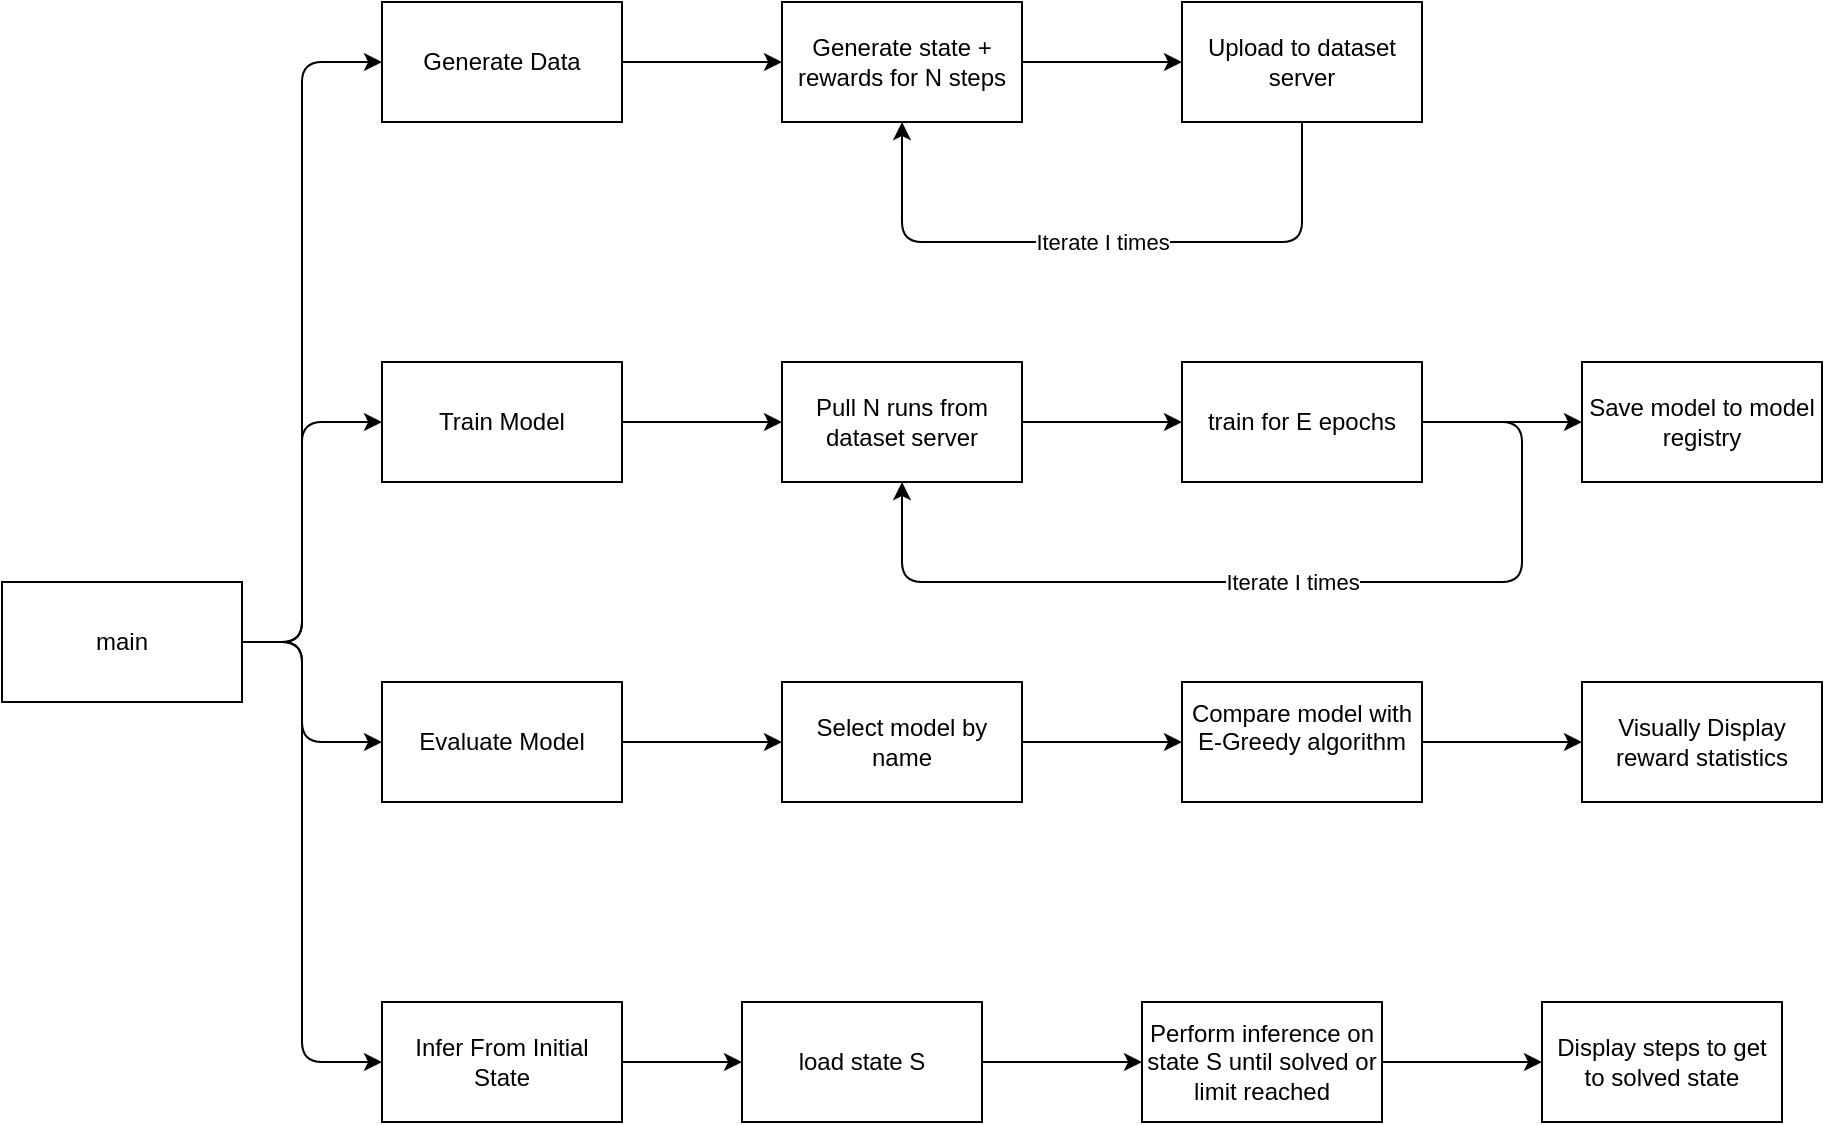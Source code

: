 <mxfile>
    <diagram id="gijX4j3WCehrdiI4il7w" name="Page-1">
        <mxGraphModel dx="1259" dy="1787" grid="1" gridSize="10" guides="1" tooltips="1" connect="1" arrows="1" fold="1" page="1" pageScale="1" pageWidth="850" pageHeight="1100" math="0" shadow="0">
            <root>
                <mxCell id="0"/>
                <mxCell id="1" parent="0"/>
                <mxCell id="7" style="edgeStyle=none;html=1;entryX=0;entryY=0.5;entryDx=0;entryDy=0;" edge="1" parent="1" source="2" target="3">
                    <mxGeometry relative="1" as="geometry">
                        <Array as="points">
                            <mxPoint x="160" y="310"/>
                            <mxPoint x="160" y="120"/>
                            <mxPoint x="160" y="20"/>
                        </Array>
                    </mxGeometry>
                </mxCell>
                <mxCell id="8" style="edgeStyle=none;html=1;exitX=1;exitY=0.5;exitDx=0;exitDy=0;entryX=0;entryY=0.5;entryDx=0;entryDy=0;" edge="1" parent="1" source="2" target="4">
                    <mxGeometry relative="1" as="geometry">
                        <Array as="points">
                            <mxPoint x="160" y="310"/>
                            <mxPoint x="160" y="240"/>
                            <mxPoint x="160" y="200"/>
                        </Array>
                    </mxGeometry>
                </mxCell>
                <mxCell id="17" style="edgeStyle=none;html=1;exitX=1;exitY=0.5;exitDx=0;exitDy=0;entryX=0;entryY=0.5;entryDx=0;entryDy=0;" edge="1" parent="1" source="2" target="6">
                    <mxGeometry relative="1" as="geometry">
                        <Array as="points">
                            <mxPoint x="160" y="310"/>
                            <mxPoint x="160" y="360"/>
                        </Array>
                    </mxGeometry>
                </mxCell>
                <mxCell id="18" style="edgeStyle=none;html=1;exitX=1;exitY=0.5;exitDx=0;exitDy=0;entryX=0;entryY=0.5;entryDx=0;entryDy=0;" edge="1" parent="1" source="2" target="5">
                    <mxGeometry relative="1" as="geometry">
                        <Array as="points">
                            <mxPoint x="160" y="310"/>
                            <mxPoint x="160" y="520"/>
                        </Array>
                    </mxGeometry>
                </mxCell>
                <mxCell id="2" value="main" style="rounded=0;whiteSpace=wrap;html=1;" vertex="1" parent="1">
                    <mxGeometry x="10" y="280" width="120" height="60" as="geometry"/>
                </mxCell>
                <mxCell id="12" value="" style="edgeStyle=none;html=1;" edge="1" parent="1" source="3" target="11">
                    <mxGeometry relative="1" as="geometry"/>
                </mxCell>
                <mxCell id="3" value="Generate Data" style="rounded=0;whiteSpace=wrap;html=1;" vertex="1" parent="1">
                    <mxGeometry x="200" y="-10" width="120" height="60" as="geometry"/>
                </mxCell>
                <mxCell id="20" value="" style="edgeStyle=none;html=1;" edge="1" parent="1" source="4" target="19">
                    <mxGeometry relative="1" as="geometry"/>
                </mxCell>
                <mxCell id="4" value="Train Model" style="rounded=0;whiteSpace=wrap;html=1;" vertex="1" parent="1">
                    <mxGeometry x="200" y="170" width="120" height="60" as="geometry"/>
                </mxCell>
                <mxCell id="33" value="" style="edgeStyle=none;html=1;" edge="1" parent="1" source="5" target="32">
                    <mxGeometry relative="1" as="geometry"/>
                </mxCell>
                <mxCell id="5" value="Infer From Initial State" style="rounded=0;whiteSpace=wrap;html=1;" vertex="1" parent="1">
                    <mxGeometry x="200" y="490" width="120" height="60" as="geometry"/>
                </mxCell>
                <mxCell id="27" value="" style="edgeStyle=none;html=1;" edge="1" parent="1" source="6" target="26">
                    <mxGeometry relative="1" as="geometry"/>
                </mxCell>
                <mxCell id="6" value="Evaluate Model" style="rounded=0;whiteSpace=wrap;html=1;" vertex="1" parent="1">
                    <mxGeometry x="200" y="330" width="120" height="60" as="geometry"/>
                </mxCell>
                <mxCell id="14" value="" style="edgeStyle=none;html=1;" edge="1" parent="1" source="11" target="13">
                    <mxGeometry relative="1" as="geometry"/>
                </mxCell>
                <mxCell id="11" value="Generate state + rewards for N steps" style="rounded=0;whiteSpace=wrap;html=1;" vertex="1" parent="1">
                    <mxGeometry x="400" y="-10" width="120" height="60" as="geometry"/>
                </mxCell>
                <mxCell id="16" value="Iterate I times" style="edgeStyle=none;html=1;entryX=0.5;entryY=1;entryDx=0;entryDy=0;" edge="1" parent="1" source="13" target="11">
                    <mxGeometry relative="1" as="geometry">
                        <mxPoint x="800" y="20" as="targetPoint"/>
                        <Array as="points">
                            <mxPoint x="660" y="110"/>
                            <mxPoint x="460" y="110"/>
                        </Array>
                    </mxGeometry>
                </mxCell>
                <mxCell id="13" value="Upload to dataset server" style="rounded=0;whiteSpace=wrap;html=1;" vertex="1" parent="1">
                    <mxGeometry x="600" y="-10" width="120" height="60" as="geometry"/>
                </mxCell>
                <mxCell id="22" value="" style="edgeStyle=none;html=1;" edge="1" parent="1" source="19" target="21">
                    <mxGeometry relative="1" as="geometry"/>
                </mxCell>
                <mxCell id="19" value="Pull N runs from dataset server" style="rounded=0;whiteSpace=wrap;html=1;" vertex="1" parent="1">
                    <mxGeometry x="400" y="170" width="120" height="60" as="geometry"/>
                </mxCell>
                <mxCell id="23" value="Iterate I times" style="edgeStyle=none;html=1;exitX=1;exitY=0.5;exitDx=0;exitDy=0;entryX=0.5;entryY=1;entryDx=0;entryDy=0;" edge="1" parent="1" source="21" target="19">
                    <mxGeometry relative="1" as="geometry">
                        <Array as="points">
                            <mxPoint x="770" y="200"/>
                            <mxPoint x="770" y="280"/>
                            <mxPoint x="460" y="280"/>
                        </Array>
                    </mxGeometry>
                </mxCell>
                <mxCell id="25" value="" style="edgeStyle=none;html=1;" edge="1" parent="1" source="21" target="24">
                    <mxGeometry relative="1" as="geometry"/>
                </mxCell>
                <mxCell id="21" value="train for E epochs" style="rounded=0;whiteSpace=wrap;html=1;" vertex="1" parent="1">
                    <mxGeometry x="600" y="170" width="120" height="60" as="geometry"/>
                </mxCell>
                <mxCell id="24" value="Save model to model registry" style="rounded=0;whiteSpace=wrap;html=1;" vertex="1" parent="1">
                    <mxGeometry x="800" y="170" width="120" height="60" as="geometry"/>
                </mxCell>
                <mxCell id="29" value="" style="edgeStyle=none;html=1;" edge="1" parent="1" source="26" target="28">
                    <mxGeometry relative="1" as="geometry"/>
                </mxCell>
                <mxCell id="26" value="Select model by name" style="rounded=0;whiteSpace=wrap;html=1;" vertex="1" parent="1">
                    <mxGeometry x="400" y="330" width="120" height="60" as="geometry"/>
                </mxCell>
                <mxCell id="31" value="" style="edgeStyle=none;html=1;" edge="1" parent="1" source="28" target="30">
                    <mxGeometry relative="1" as="geometry"/>
                </mxCell>
                <mxCell id="28" value="Compare model with E-Greedy algorithm&lt;br&gt;&lt;div&gt;&lt;div&gt;&lt;br&gt;&lt;/div&gt;&lt;/div&gt;" style="rounded=0;whiteSpace=wrap;html=1;" vertex="1" parent="1">
                    <mxGeometry x="600" y="330" width="120" height="60" as="geometry"/>
                </mxCell>
                <mxCell id="30" value="Visually Display reward statistics" style="rounded=0;whiteSpace=wrap;html=1;" vertex="1" parent="1">
                    <mxGeometry x="800" y="330" width="120" height="60" as="geometry"/>
                </mxCell>
                <mxCell id="35" value="" style="edgeStyle=none;html=1;" edge="1" parent="1" source="32" target="34">
                    <mxGeometry relative="1" as="geometry"/>
                </mxCell>
                <mxCell id="32" value="load state S" style="rounded=0;whiteSpace=wrap;html=1;" vertex="1" parent="1">
                    <mxGeometry x="380" y="490" width="120" height="60" as="geometry"/>
                </mxCell>
                <mxCell id="37" value="" style="edgeStyle=none;html=1;" edge="1" parent="1" source="34" target="36">
                    <mxGeometry relative="1" as="geometry"/>
                </mxCell>
                <mxCell id="34" value="Perform inference on state S until solved or limit reached" style="rounded=0;whiteSpace=wrap;html=1;" vertex="1" parent="1">
                    <mxGeometry x="580" y="490" width="120" height="60" as="geometry"/>
                </mxCell>
                <mxCell id="36" value="Display steps to get to solved state" style="rounded=0;whiteSpace=wrap;html=1;" vertex="1" parent="1">
                    <mxGeometry x="780" y="490" width="120" height="60" as="geometry"/>
                </mxCell>
            </root>
        </mxGraphModel>
    </diagram>
</mxfile>